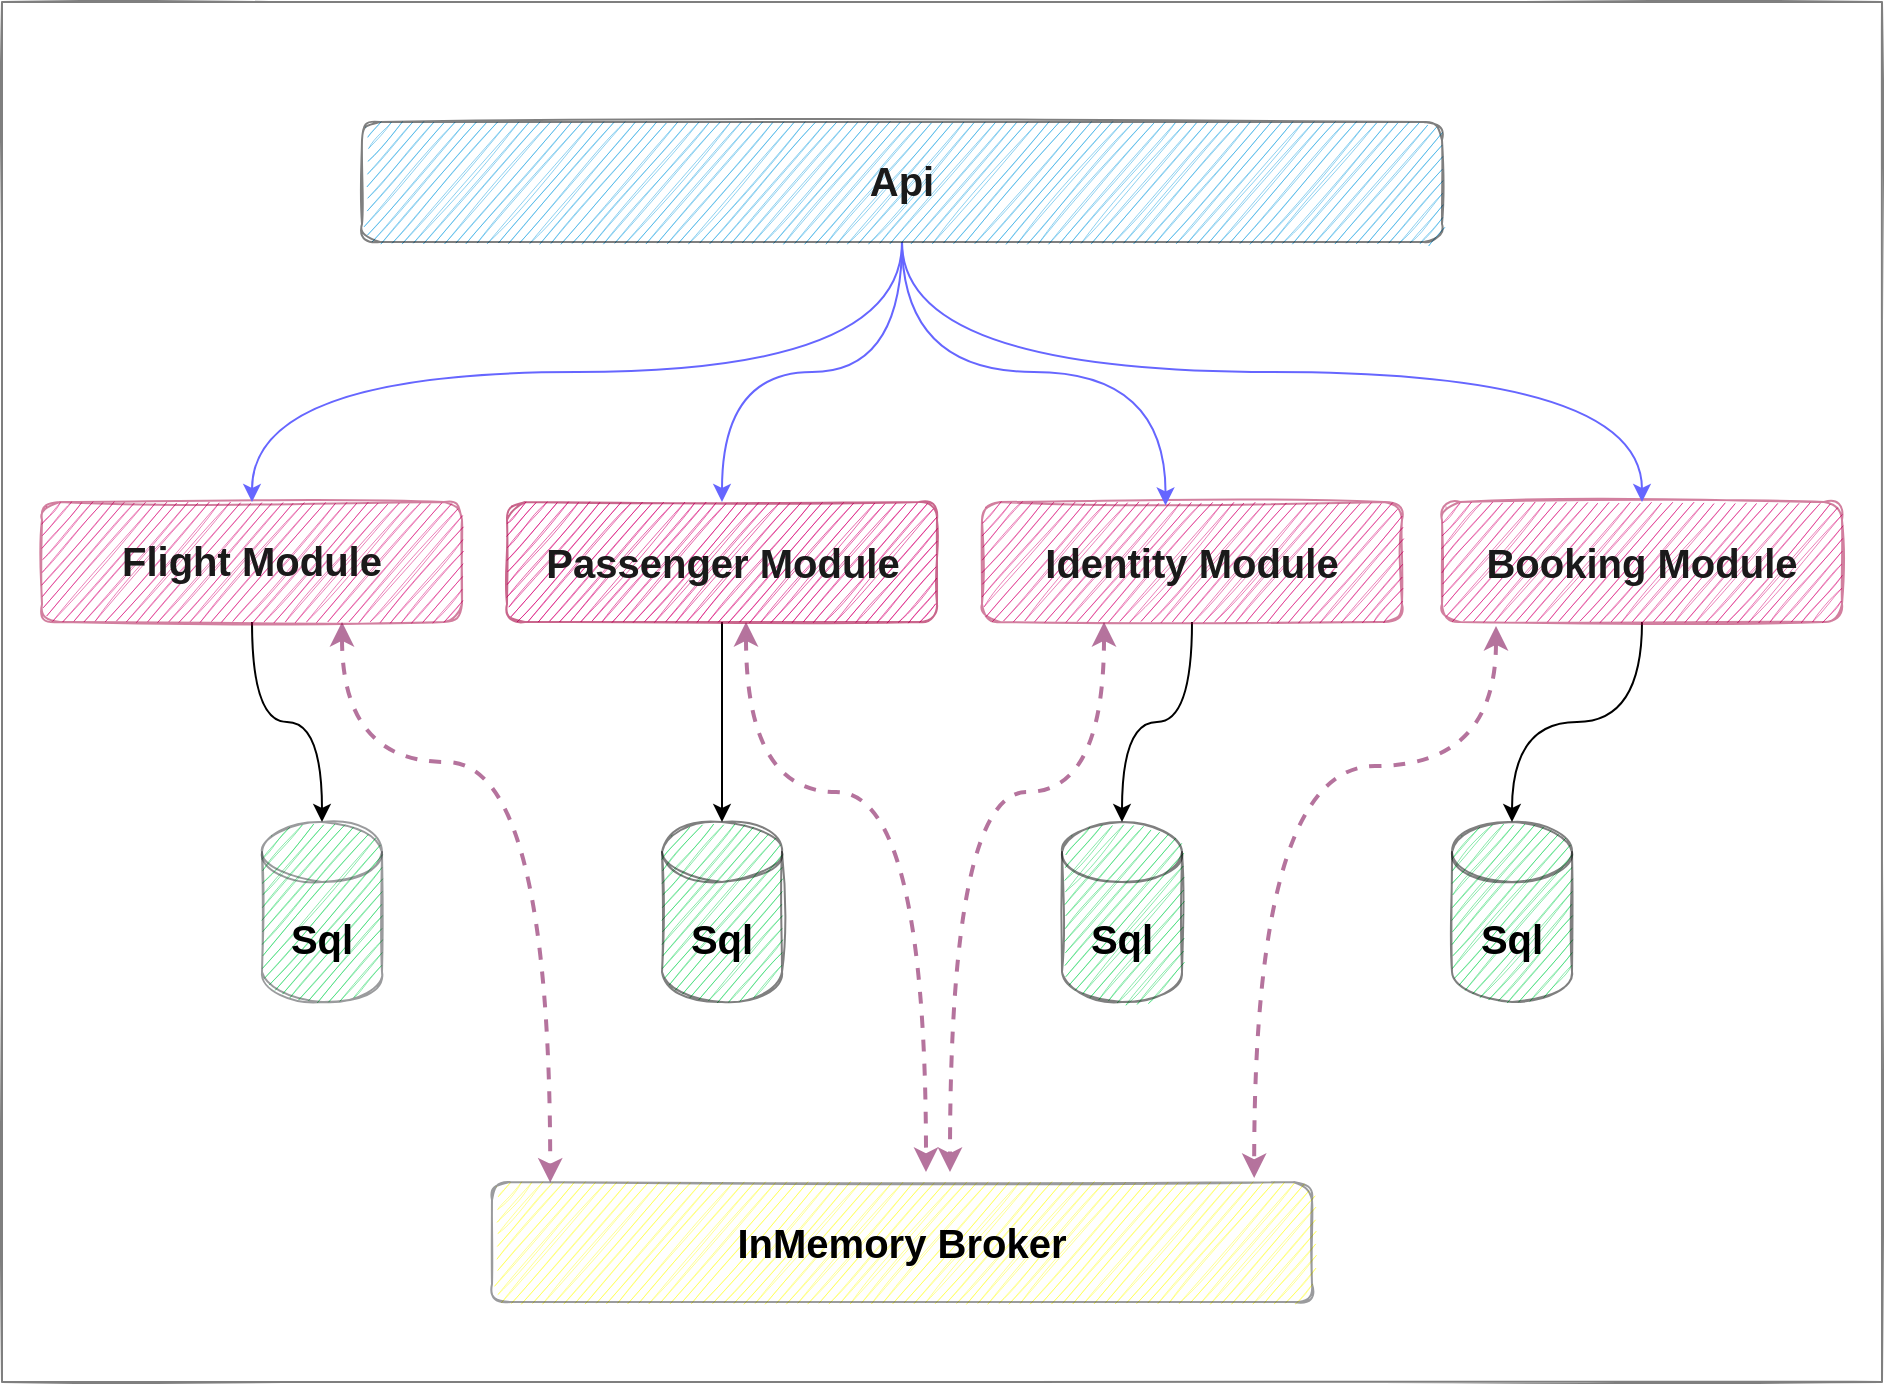<mxfile version="19.0.2" type="device"><diagram id="clC8QdsPTIHRsGUD1VUs" name="Page-1"><mxGraphModel dx="2881" dy="1224" grid="1" gridSize="10" guides="1" tooltips="1" connect="1" arrows="1" fold="1" page="1" pageScale="1" pageWidth="850" pageHeight="1100" math="0" shadow="0"><root><mxCell id="0"/><mxCell id="1" parent="0"/><mxCell id="M_qrSPq5CSGo5l-JPhvI-51" value="" style="rounded=0;whiteSpace=wrap;html=1;shadow=0;glass=0;labelBackgroundColor=none;sketch=1;fillStyle=auto;fontSize=20;opacity=50;" vertex="1" parent="1"><mxGeometry x="-30" y="20" width="940" height="690" as="geometry"/></mxCell><mxCell id="M_qrSPq5CSGo5l-JPhvI-26" style="edgeStyle=orthogonalEdgeStyle;curved=1;rounded=0;orthogonalLoop=1;jettySize=auto;html=1;entryX=0.5;entryY=0;entryDx=0;entryDy=0;entryPerimeter=0;fontSize=20;fontColor=#1A1A1A;" edge="1" parent="1" source="M_qrSPq5CSGo5l-JPhvI-2" target="M_qrSPq5CSGo5l-JPhvI-9"><mxGeometry relative="1" as="geometry"/></mxCell><mxCell id="M_qrSPq5CSGo5l-JPhvI-43" style="edgeStyle=orthogonalEdgeStyle;orthogonalLoop=1;jettySize=auto;html=1;entryX=0.071;entryY=0.005;entryDx=0;entryDy=0;entryPerimeter=0;fontSize=20;fontColor=#1A1A1A;startArrow=classic;startFill=1;dashed=1;curved=1;strokeColor=#B5739D;strokeWidth=2;" edge="1" parent="1" source="M_qrSPq5CSGo5l-JPhvI-2" target="M_qrSPq5CSGo5l-JPhvI-31"><mxGeometry relative="1" as="geometry"><Array as="points"><mxPoint x="140" y="400"/><mxPoint x="244" y="400"/></Array></mxGeometry></mxCell><mxCell id="M_qrSPq5CSGo5l-JPhvI-2" value="&lt;font color=&quot;#1a1a1a&quot; style=&quot;font-size: 20px;&quot;&gt;&lt;b style=&quot;&quot;&gt;Flight Module&lt;/b&gt;&lt;/font&gt;" style="rounded=1;whiteSpace=wrap;html=1;fontSize=17;fillColor=#d80073;fontColor=#ffffff;strokeColor=#A50040;sketch=1;opacity=50;" vertex="1" parent="1"><mxGeometry x="-10" y="270" width="210" height="60" as="geometry"/></mxCell><mxCell id="M_qrSPq5CSGo5l-JPhvI-28" style="edgeStyle=orthogonalEdgeStyle;curved=1;rounded=0;orthogonalLoop=1;jettySize=auto;html=1;entryX=0.5;entryY=0;entryDx=0;entryDy=0;entryPerimeter=0;fontSize=20;fontColor=#1A1A1A;" edge="1" parent="1" source="M_qrSPq5CSGo5l-JPhvI-3" target="M_qrSPq5CSGo5l-JPhvI-11"><mxGeometry relative="1" as="geometry"/></mxCell><mxCell id="M_qrSPq5CSGo5l-JPhvI-44" style="edgeStyle=orthogonalEdgeStyle;curved=1;rounded=0;orthogonalLoop=1;jettySize=auto;html=1;fontSize=20;fontColor=#1A1A1A;startArrow=classic;startFill=1;dashed=1;strokeWidth=2;strokeColor=#B5739D;" edge="1" parent="1"><mxGeometry relative="1" as="geometry"><mxPoint x="444" y="605" as="targetPoint"/><mxPoint x="521" y="330" as="sourcePoint"/><Array as="points"><mxPoint x="521" y="415"/><mxPoint x="444" y="415"/></Array></mxGeometry></mxCell><mxCell id="M_qrSPq5CSGo5l-JPhvI-3" value="Identity Module" style="rounded=1;whiteSpace=wrap;html=1;fontSize=20;fillColor=#d80073;fontColor=#1A1A1A;strokeColor=#A50040;sketch=1;opacity=50;fontStyle=1" vertex="1" parent="1"><mxGeometry x="460" y="270" width="210" height="60" as="geometry"/></mxCell><mxCell id="M_qrSPq5CSGo5l-JPhvI-27" style="edgeStyle=orthogonalEdgeStyle;curved=1;rounded=0;orthogonalLoop=1;jettySize=auto;html=1;entryX=0.5;entryY=0;entryDx=0;entryDy=0;entryPerimeter=0;fontSize=20;fontColor=#1A1A1A;" edge="1" parent="1" source="M_qrSPq5CSGo5l-JPhvI-4" target="M_qrSPq5CSGo5l-JPhvI-12"><mxGeometry relative="1" as="geometry"/></mxCell><mxCell id="M_qrSPq5CSGo5l-JPhvI-41" style="edgeStyle=orthogonalEdgeStyle;curved=1;rounded=0;orthogonalLoop=1;jettySize=auto;html=1;fontSize=20;fontColor=#1A1A1A;startArrow=classic;startFill=1;dashed=1;strokeColor=#B5739D;strokeWidth=2;" edge="1" parent="1"><mxGeometry relative="1" as="geometry"><mxPoint x="342" y="330" as="sourcePoint"/><mxPoint x="432" y="605" as="targetPoint"/><Array as="points"><mxPoint x="342" y="415"/><mxPoint x="432" y="415"/><mxPoint x="432" y="605"/></Array></mxGeometry></mxCell><mxCell id="M_qrSPq5CSGo5l-JPhvI-4" value="Passenger Module" style="rounded=1;whiteSpace=wrap;html=1;fontSize=20;fillColor=#d80073;fontColor=#1A1A1A;strokeColor=#A50040;sketch=1;fontStyle=1;opacity=60;" vertex="1" parent="1"><mxGeometry x="222.5" y="270" width="215" height="60" as="geometry"/></mxCell><mxCell id="M_qrSPq5CSGo5l-JPhvI-29" style="edgeStyle=orthogonalEdgeStyle;curved=1;rounded=0;orthogonalLoop=1;jettySize=auto;html=1;entryX=0.5;entryY=0;entryDx=0;entryDy=0;entryPerimeter=0;fontSize=20;fontColor=#1A1A1A;" edge="1" parent="1" source="M_qrSPq5CSGo5l-JPhvI-5" target="M_qrSPq5CSGo5l-JPhvI-10"><mxGeometry relative="1" as="geometry"/></mxCell><mxCell id="M_qrSPq5CSGo5l-JPhvI-47" style="edgeStyle=orthogonalEdgeStyle;curved=1;rounded=0;orthogonalLoop=1;jettySize=auto;html=1;fontSize=20;fontColor=#1A1A1A;entryX=0.949;entryY=-0.067;entryDx=0;entryDy=0;entryPerimeter=0;startArrow=classic;startFill=1;dashed=1;strokeWidth=2;strokeColor=#B5739D;fillColor=#cce5ff;" edge="1" parent="1"><mxGeometry relative="1" as="geometry"><mxPoint x="596.09" y="607.98" as="targetPoint"/><mxPoint x="717" y="332" as="sourcePoint"/><Array as="points"><mxPoint x="717" y="402"/><mxPoint x="596" y="402"/></Array></mxGeometry></mxCell><mxCell id="M_qrSPq5CSGo5l-JPhvI-5" value="Booking Module" style="rounded=1;whiteSpace=wrap;html=1;fontSize=20;fontStyle=1;fillColor=#d80073;fontColor=#1A1A1A;strokeColor=#A50040;sketch=1;opacity=50;" vertex="1" parent="1"><mxGeometry x="690" y="270" width="200" height="60" as="geometry"/></mxCell><mxCell id="M_qrSPq5CSGo5l-JPhvI-18" style="edgeStyle=orthogonalEdgeStyle;rounded=0;orthogonalLoop=1;jettySize=auto;html=1;entryX=0.5;entryY=0;entryDx=0;entryDy=0;fontSize=17;curved=1;strokeColor=#6666FF;" edge="1" parent="1" source="M_qrSPq5CSGo5l-JPhvI-6" target="M_qrSPq5CSGo5l-JPhvI-2"><mxGeometry relative="1" as="geometry"/></mxCell><mxCell id="M_qrSPq5CSGo5l-JPhvI-19" style="edgeStyle=orthogonalEdgeStyle;curved=1;rounded=0;orthogonalLoop=1;jettySize=auto;html=1;entryX=0.5;entryY=0;entryDx=0;entryDy=0;fontSize=17;strokeColor=#6666FF;" edge="1" parent="1" source="M_qrSPq5CSGo5l-JPhvI-6" target="M_qrSPq5CSGo5l-JPhvI-4"><mxGeometry relative="1" as="geometry"/></mxCell><mxCell id="M_qrSPq5CSGo5l-JPhvI-20" style="edgeStyle=orthogonalEdgeStyle;curved=1;rounded=0;orthogonalLoop=1;jettySize=auto;html=1;entryX=0.437;entryY=0.029;entryDx=0;entryDy=0;entryPerimeter=0;fontSize=17;strokeColor=#6666FF;" edge="1" parent="1" source="M_qrSPq5CSGo5l-JPhvI-6" target="M_qrSPq5CSGo5l-JPhvI-3"><mxGeometry relative="1" as="geometry"/></mxCell><mxCell id="M_qrSPq5CSGo5l-JPhvI-21" style="edgeStyle=orthogonalEdgeStyle;curved=1;rounded=0;orthogonalLoop=1;jettySize=auto;html=1;fontSize=17;strokeColor=#6666FF;" edge="1" parent="1" source="M_qrSPq5CSGo5l-JPhvI-6" target="M_qrSPq5CSGo5l-JPhvI-5"><mxGeometry relative="1" as="geometry"/></mxCell><mxCell id="M_qrSPq5CSGo5l-JPhvI-6" value="&lt;font style=&quot;font-size: 20px;&quot; color=&quot;#1a1a1a&quot;&gt;&lt;b&gt;Api&lt;/b&gt;&lt;/font&gt;" style="rounded=1;whiteSpace=wrap;html=1;fontSize=17;fillColor=#1ba1e2;strokeColor=default;sketch=1;shadow=0;glass=0;fontColor=#ffffff;fillStyle=auto;opacity=50;" vertex="1" parent="1"><mxGeometry x="150" y="80" width="540" height="60" as="geometry"/></mxCell><mxCell id="M_qrSPq5CSGo5l-JPhvI-9" value="Sql" style="shape=cylinder3;whiteSpace=wrap;html=1;boundedLbl=1;backgroundOutline=1;size=15;fontSize=20;fontStyle=1;fillColor=#12D356;strokeColor=#36393d;sketch=1;opacity=50;" vertex="1" parent="1"><mxGeometry x="100" y="430" width="60" height="90" as="geometry"/></mxCell><mxCell id="M_qrSPq5CSGo5l-JPhvI-10" value="Sql" style="shape=cylinder3;whiteSpace=wrap;html=1;boundedLbl=1;backgroundOutline=1;size=15;fontSize=20;fontStyle=1;fillColor=#12D356;sketch=1;opacity=50;" vertex="1" parent="1"><mxGeometry x="695" y="430" width="60" height="90" as="geometry"/></mxCell><mxCell id="M_qrSPq5CSGo5l-JPhvI-11" value="Sql" style="shape=cylinder3;whiteSpace=wrap;html=1;boundedLbl=1;backgroundOutline=1;size=15;fontSize=20;fontStyle=1;fillColor=#12D356;sketch=1;opacity=50;" vertex="1" parent="1"><mxGeometry x="500" y="430" width="60" height="90" as="geometry"/></mxCell><mxCell id="M_qrSPq5CSGo5l-JPhvI-12" value="Sql" style="shape=cylinder3;whiteSpace=wrap;html=1;boundedLbl=1;backgroundOutline=1;size=15;fontSize=20;fontStyle=1;fillColor=#12D356;sketch=1;opacity=50;" vertex="1" parent="1"><mxGeometry x="300" y="430" width="60" height="90" as="geometry"/></mxCell><mxCell id="M_qrSPq5CSGo5l-JPhvI-31" value="&lt;b&gt;InMemory Broker&lt;/b&gt;" style="rounded=1;whiteSpace=wrap;html=1;shadow=0;glass=0;labelBackgroundColor=none;sketch=1;fillStyle=auto;fontSize=20;strokeColor=#36393d;fillColor=#FFFF26;opacity=50;" vertex="1" parent="1"><mxGeometry x="215" y="610" width="410" height="60" as="geometry"/></mxCell></root></mxGraphModel></diagram></mxfile>